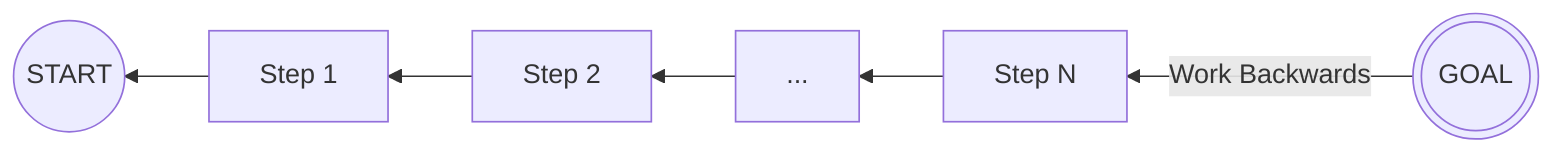 graph RL;
    A(((GOAL)))-->| Work Backwards | B[Step N];
    B-->C[...];
    C-->D[Step 2];
    D-->E[Step 1];
    E-->F((START));